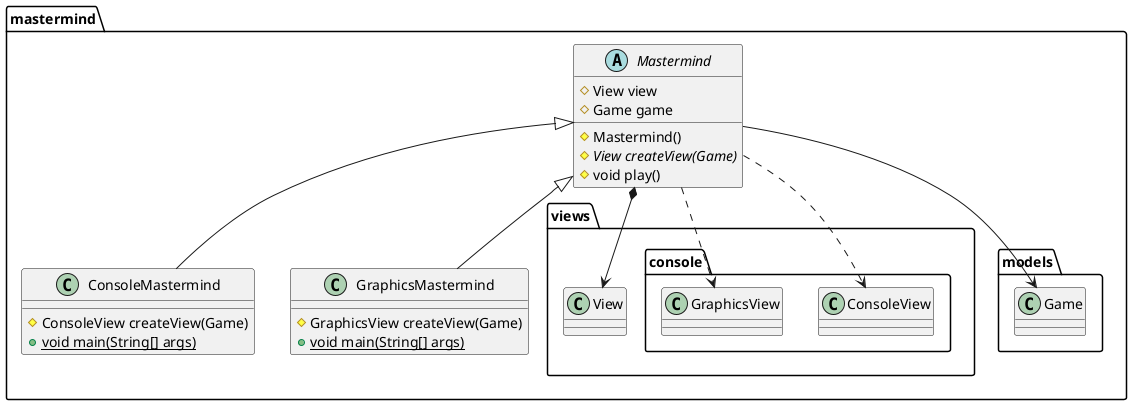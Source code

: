 @startuml
abstract class mastermind.Mastermind {
	#View view
	#Game game
	#Mastermind()
	#{abstract}View createView(Game)
	#void play()
}

class mastermind.ConsoleMastermind {
	#ConsoleView createView(Game)
	+{static}void main(String[] args)
}

class mastermind.GraphicsMastermind {
	#GraphicsView createView(Game)
	+{static}void main(String[] args)
}

mastermind.Mastermind *-down-> mastermind.views.View
mastermind.Mastermind -down-> mastermind.models.Game
mastermind.Mastermind ..> mastermind.views.console.ConsoleView
mastermind.Mastermind ..> mastermind.views.console.GraphicsView
mastermind.Mastermind <|-down- mastermind.ConsoleMastermind
mastermind.Mastermind <|-down- mastermind.GraphicsMastermind
@enduml